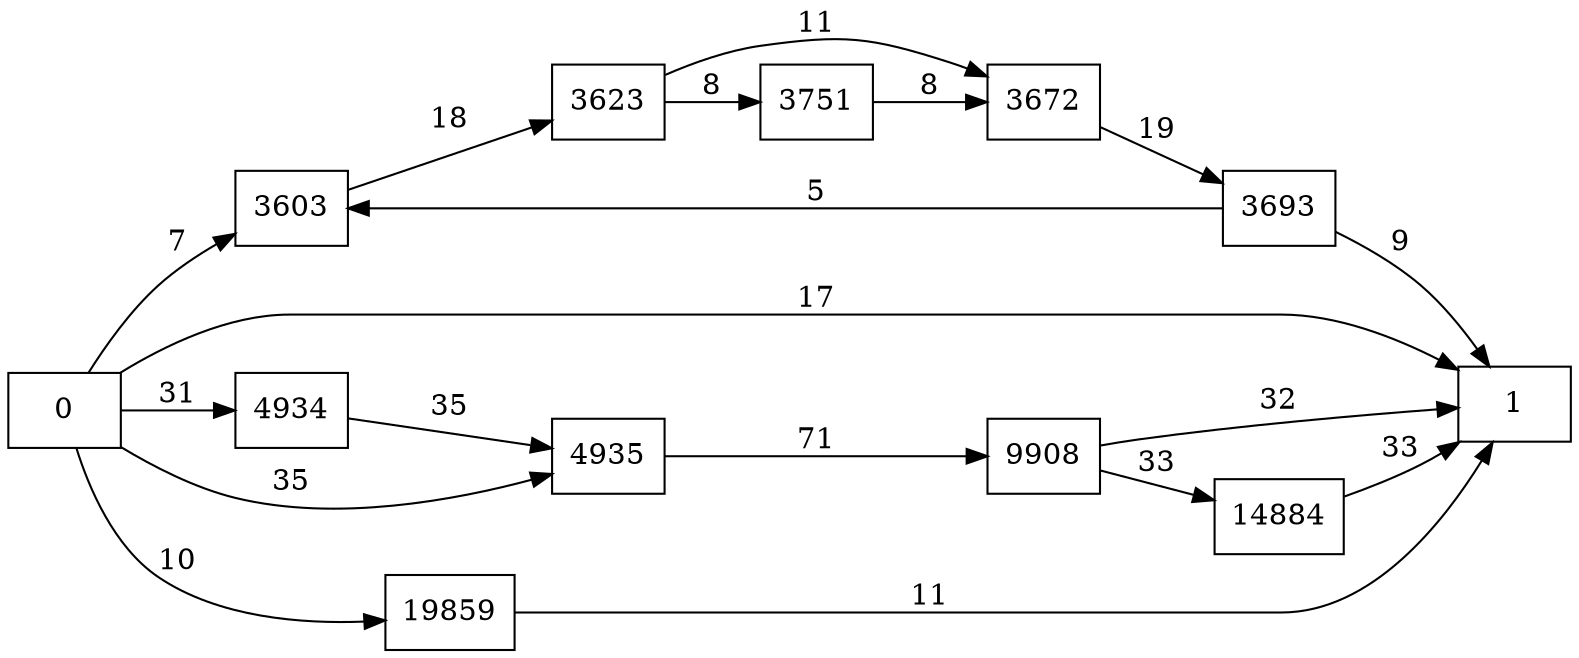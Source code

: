 digraph {
	graph [rankdir=LR]
	node [shape=rectangle]
	3603 -> 3623 [label=18]
	3623 -> 3672 [label=11]
	3623 -> 3751 [label=8]
	3672 -> 3693 [label=19]
	3693 -> 3603 [label=5]
	3693 -> 1 [label=9]
	3751 -> 3672 [label=8]
	4934 -> 4935 [label=35]
	4935 -> 9908 [label=71]
	9908 -> 14884 [label=33]
	9908 -> 1 [label=32]
	14884 -> 1 [label=33]
	19859 -> 1 [label=11]
	0 -> 4934 [label=31]
	0 -> 4935 [label=35]
	0 -> 3603 [label=7]
	0 -> 1 [label=17]
	0 -> 19859 [label=10]
}
